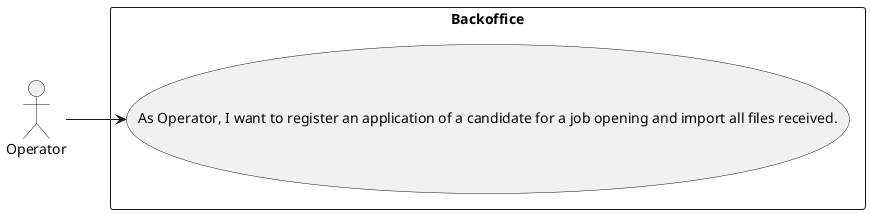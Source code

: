 @startuml US1003_UCD

:Operator: as op


left to right direction

rectangle "Backoffice" {
  usecase "As Operator, I want to register an application of a candidate for a job opening and import all files received." as registerAndImport
}

op --> (registerAndImport)

@enduml

